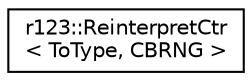 digraph "Graphical Class Hierarchy"
{
  edge [fontname="Helvetica",fontsize="10",labelfontname="Helvetica",labelfontsize="10"];
  node [fontname="Helvetica",fontsize="10",shape=record];
  rankdir="LR";
  Node1 [label="r123::ReinterpretCtr\l\< ToType, CBRNG \>",height=0.2,width=0.4,color="black", fillcolor="white", style="filled",URL="$structr123_1_1_reinterpret_ctr.html"];
}

